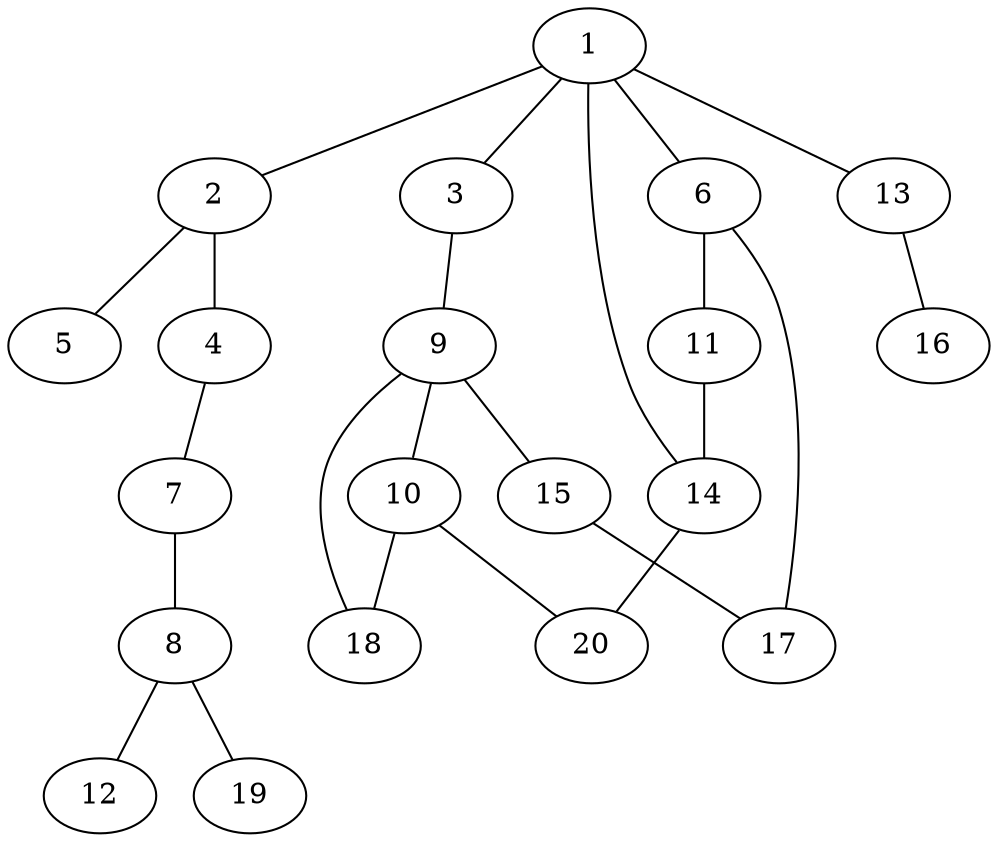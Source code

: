 graph graphname {1--2
1--3
1--6
1--13
1--14
2--4
2--5
3--9
4--7
6--11
6--17
7--8
8--12
8--19
9--10
9--15
9--18
10--18
10--20
11--14
13--16
14--20
15--17
}